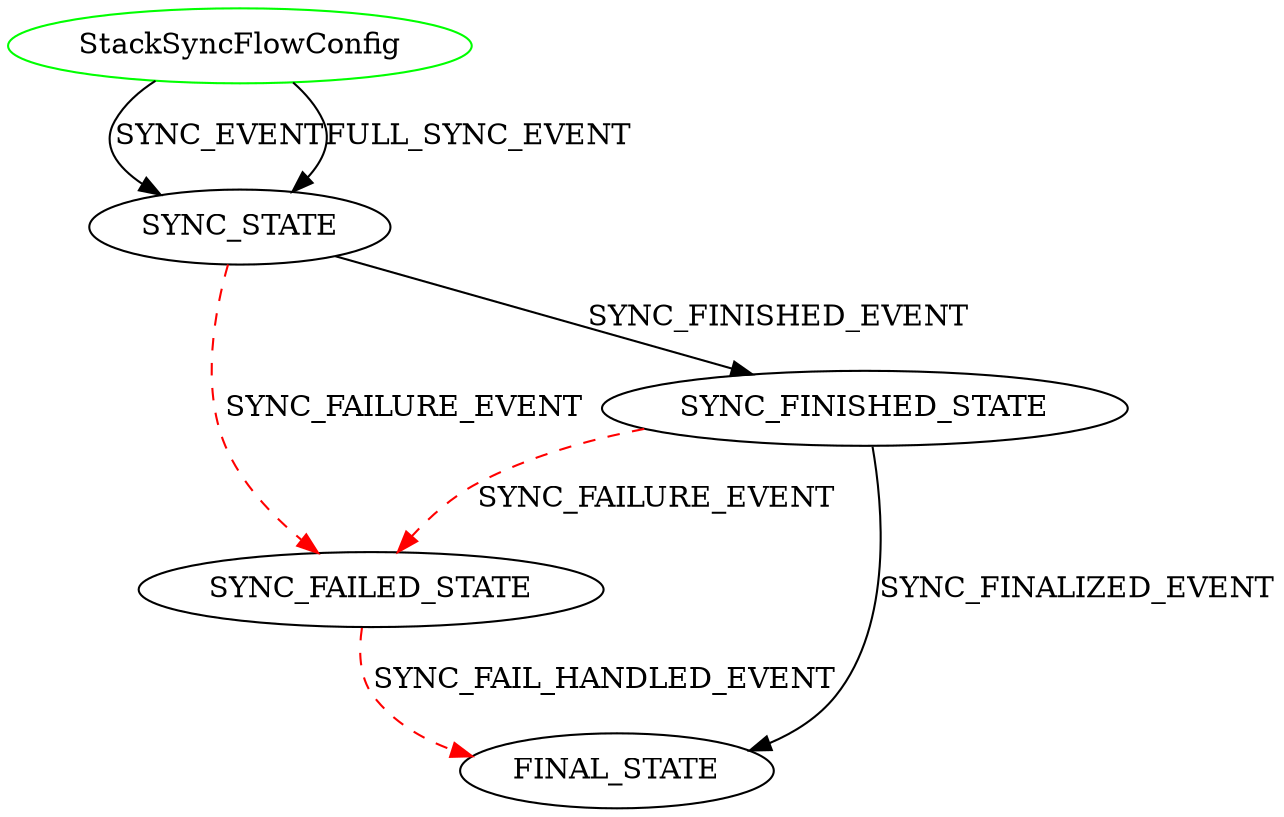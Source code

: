 digraph {
INIT_STATE [label="StackSyncFlowConfig" shape=ellipse color=green];
INIT_STATE -> SYNC_STATE [label="SYNC_EVENT" color=black style=solid];
SYNC_STATE -> SYNC_FAILED_STATE [label="SYNC_FAILURE_EVENT" color=red style=dashed];
SYNC_FAILED_STATE -> FINAL_STATE [label="SYNC_FAIL_HANDLED_EVENT" color=red style=dashed];
INIT_STATE -> SYNC_STATE [label="FULL_SYNC_EVENT" color=black style=solid];
SYNC_STATE -> SYNC_FINISHED_STATE [label="SYNC_FINISHED_EVENT" color=black style=solid];
SYNC_FINISHED_STATE -> SYNC_FAILED_STATE [label="SYNC_FAILURE_EVENT" color=red style=dashed];
SYNC_FINISHED_STATE -> FINAL_STATE [label="SYNC_FINALIZED_EVENT" color=black style=solid];
}